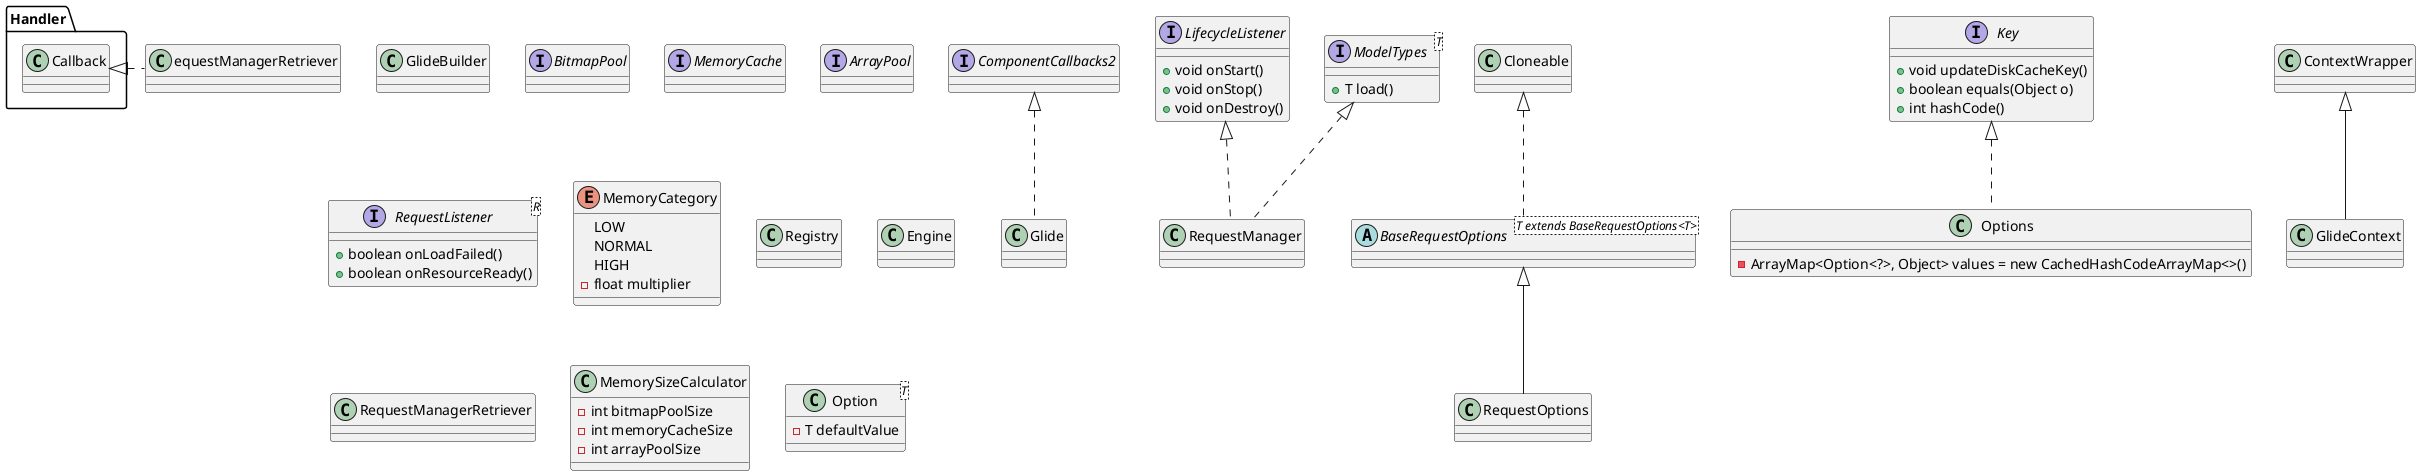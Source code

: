 @startuml
interface ComponentCallbacks2

class Glide {

}

class GlideBuilder {

}

interface BitmapPool {

}

interface MemoryCache {

}

interface ArrayPool {

}

interface LifecycleListener {
    +void onStart()
    +void onStop()
    +void onDestroy()
}

interface ModelTypes<T> {
    +T load()
}

interface RequestListener<R> {
    +boolean onLoadFailed()
    +boolean onResourceReady()
}

enum MemoryCategory {
    LOW
    NORMAL
    HIGH
    -float multiplier
}

class Registry {

}

class Engine {

}

class RequestManagerRetriever {

}

class MemorySizeCalculator {
    -int bitmapPoolSize
    -int memoryCacheSize
    -int arrayPoolSize
}

class RequestOptions {

}

abstract class BaseRequestOptions<T extends BaseRequestOptions<T>> {
    
}

interface Key {
    +void updateDiskCacheKey()
    +boolean equals(Object o)
    +int hashCode()
}

class Options {
    -ArrayMap<Option<?>, Object> values = new CachedHashCodeArrayMap<>()
}

class Option<T> {
    -T defaultValue
}


ComponentCallbacks2 <|.. Glide

ContextWrapper <|-- GlideContext

LifecycleListener <|.. RequestManager

ModelTypes <|.. RequestManager


Handler.Callback <|..RequestManagerRetriever

Cloneable <|.. BaseRequestOptions

BaseRequestOptions <|-- RequestOptions

Key <|.. Options
@enduml
